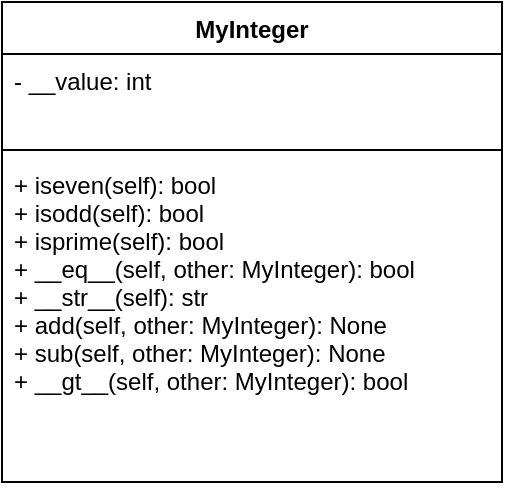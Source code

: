 <mxfile>
    <diagram id="1q-DE33HVO3VrOP42UAz" name="Page-1">
        <mxGraphModel dx="1250" dy="496" grid="1" gridSize="10" guides="1" tooltips="1" connect="1" arrows="1" fold="1" page="1" pageScale="1" pageWidth="827" pageHeight="1169" math="0" shadow="0">
            <root>
                <mxCell id="0"/>
                <mxCell id="1" parent="0"/>
                <mxCell id="6" value="MyInteger" style="swimlane;fontStyle=1;align=center;verticalAlign=top;childLayout=stackLayout;horizontal=1;startSize=26;horizontalStack=0;resizeParent=1;resizeParentMax=0;resizeLast=0;collapsible=1;marginBottom=0;" vertex="1" parent="1">
                    <mxGeometry x="290" y="170" width="250" height="240" as="geometry"/>
                </mxCell>
                <mxCell id="7" value="- __value: int" style="text;strokeColor=none;fillColor=none;align=left;verticalAlign=top;spacingLeft=4;spacingRight=4;overflow=hidden;rotatable=0;points=[[0,0.5],[1,0.5]];portConstraint=eastwest;" vertex="1" parent="6">
                    <mxGeometry y="26" width="250" height="44" as="geometry"/>
                </mxCell>
                <mxCell id="8" value="" style="line;strokeWidth=1;fillColor=none;align=left;verticalAlign=middle;spacingTop=-1;spacingLeft=3;spacingRight=3;rotatable=0;labelPosition=right;points=[];portConstraint=eastwest;" vertex="1" parent="6">
                    <mxGeometry y="70" width="250" height="8" as="geometry"/>
                </mxCell>
                <mxCell id="9" value="+ iseven(self): bool&#10;+ isodd(self): bool&#10;+ isprime(self): bool&#10;+ __eq__(self, other: MyInteger): bool&#10;+ __str__(self): str&#10;+ add(self, other: MyInteger): None&#10;+ sub(self, other: MyInteger): None&#10;+ __gt__(self, other: MyInteger): bool" style="text;strokeColor=none;fillColor=none;align=left;verticalAlign=top;spacingLeft=4;spacingRight=4;overflow=hidden;rotatable=0;points=[[0,0.5],[1,0.5]];portConstraint=eastwest;" vertex="1" parent="6">
                    <mxGeometry y="78" width="250" height="162" as="geometry"/>
                </mxCell>
            </root>
        </mxGraphModel>
    </diagram>
</mxfile>